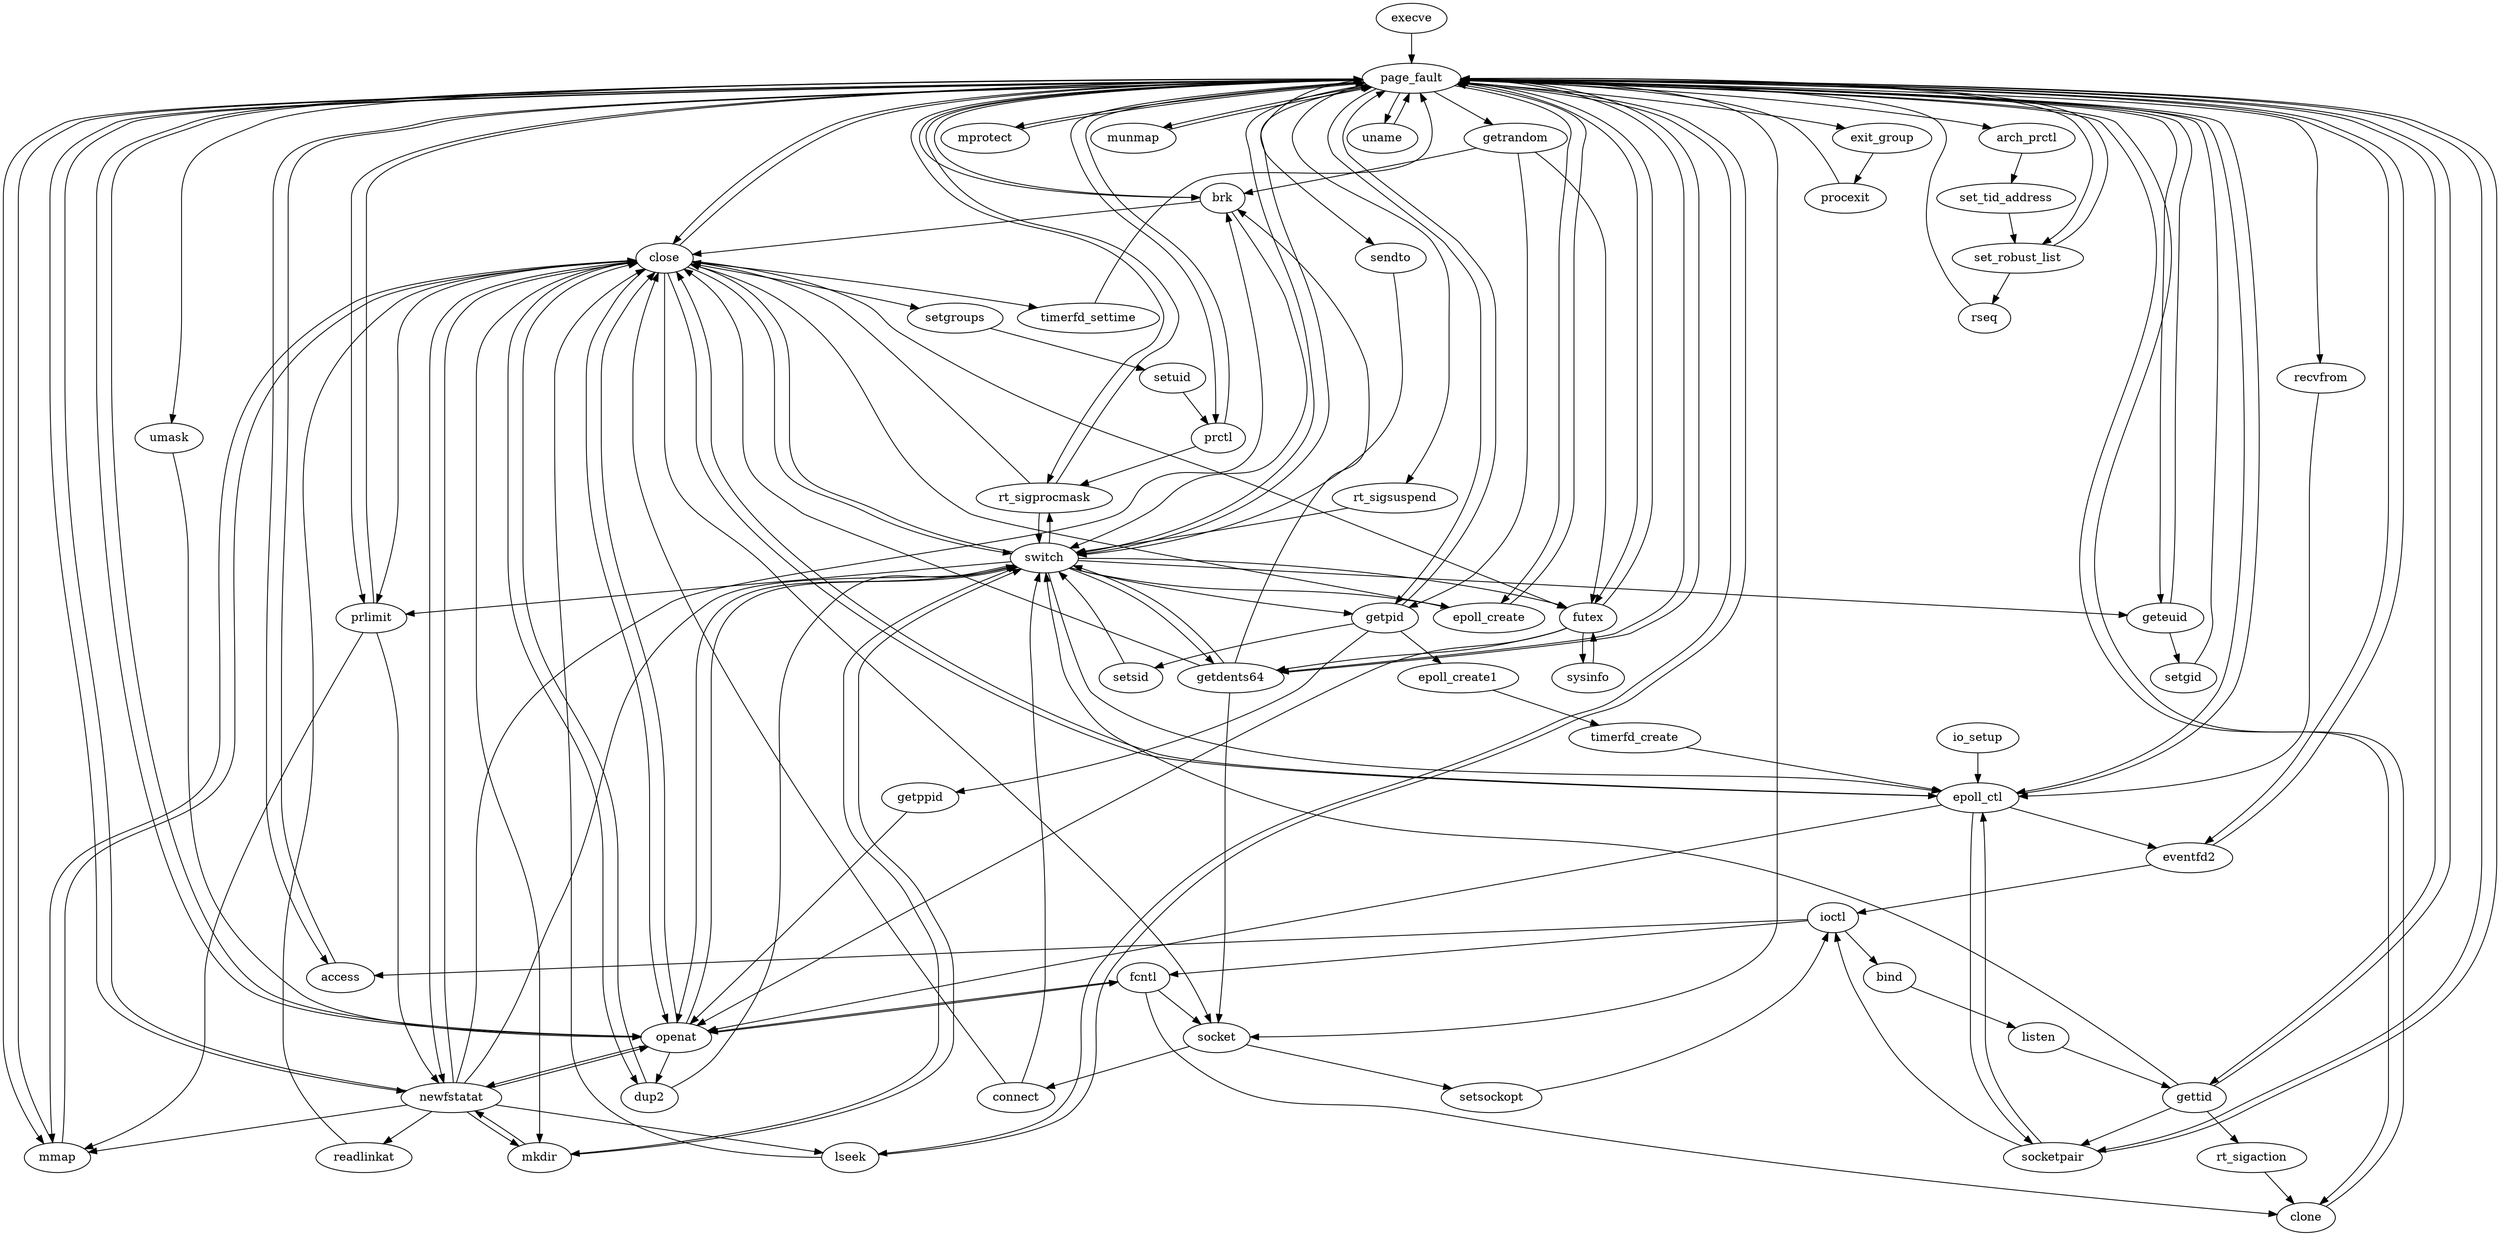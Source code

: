 digraph nginx_syscalls{
 0 [label="execve"];
 1 [label="page_fault"];
 2 [label="brk"];
 3 [label="switch"];
 4 [label="mmap"];
 5 [label="access"];
 6 [label="openat"];
 7 [label="newfstatat"];
 8 [label="close"];
 9 [label="arch_prctl"];
 10 [label="set_tid_address"];
 11 [label="set_robust_list"];
 12 [label="rseq"];
 13 [label="mprotect"];
 14 [label="prlimit"];
 15 [label="munmap"];
 16 [label="getrandom"];
 17 [label="lseek"];
 18 [label="getpid"];
 19 [label="getppid"];
 20 [label="futex"];
 21 [label="sysinfo"];
 22 [label="uname"];
 23 [label="geteuid"];
 24 [label="socket"];
 25 [label="connect"];
 26 [label="epoll_create"];
 27 [label="getdents64"];
 28 [label="mkdir"];
 29 [label="fcntl"];
 30 [label="setsockopt"];
 31 [label="ioctl"];
 32 [label="bind"];
 33 [label="listen"];
 34 [label="gettid"];
 35 [label="rt_sigaction"];
 36 [label="clone"];
 37 [label="exit_group"];
 38 [label="procexit"];
 39 [label="setsid"];
 40 [label="umask"];
 41 [label="dup2"];
 42 [label="rt_sigprocmask"];
 43 [label="socketpair"];
 44 [label="rt_sigsuspend"];
 45 [label="setgid"];
 46 [label="prctl"];
 47 [label="epoll_create1"];
 48 [label="timerfd_create"];
 49 [label="epoll_ctl"];
 50 [label="readlinkat"];
 51 [label="timerfd_settime"];
 52 [label="sendto"];
 53 [label="recvfrom"];
 54 [label="setgroups"];
 55 [label="setuid"];
 56 [label="eventfd2"];
 57 [label="io_setup"];
  
  
 0 -> 1
  
 1 -> 2
  
 2 -> 3
  
 3 -> 1
  
 1 -> 3
  
  
 1 -> 4
  
 4 -> 1
  
 1 -> 5
  
 5 -> 1
  
  
  
 1 -> 6
  
 6 -> 7
  
 7 -> 4
  
 4 -> 8
  
 8 -> 1
  
  
  
  
  
  
  
 1 -> 8
  
  
  
  
  
  
  
 8 -> 6
  
  
 7 -> 1
  
  
  
  
  
  
  
  
  
  
  
  
  
  
  
  
  
  
  
  
  
  
  
  
  
  
  
  
  
 1 -> 9
  
 9 -> 10
  
 10 -> 11
  
 11 -> 12
  
 12 -> 1
  
 1 -> 13
  
 13 -> 1
  
  
  
  
  
  
  
  
  
 1 -> 14
  
 14 -> 1
  
 1 -> 15
  
 15 -> 1
  
  
  
 1 -> 16
  
 16 -> 2
  
 2 -> 1
  
  
  
  
 1 -> 17
  
 17 -> 8
  
  
  
  
 1 -> 18
  
 18 -> 19
  
 19 -> 6
  
 6 -> 3
  
 3 -> 6
  
 6 -> 1
  
 1 -> 20
  
 20 -> 1
  
  
  
  
  
  
  
  
  
  
  
  
 20 -> 6
  
  
  
  
 8 -> 20
  
  
  
 3 -> 20
  
 20 -> 21
  
 21 -> 20
  
  
 1 -> 22
  
 22 -> 1
  
  
  
  
 8 -> 14
  
 14 -> 7
  
  
  
  
  
  
  
  
  
  
 7 -> 3
  
 3 -> 23
  
 23 -> 1
  
 1 -> 24
  
 24 -> 25
  
 25 -> 8
  
 8 -> 24
  
  
  
  
 1 -> 7
  
 7 -> 6
  
  
  
  
  
 7 -> 8
  
  
  
  
 7 -> 17
  
  
  
  
  
  
  
  
 8 -> 7
  
  
  
  
  
  
  
 3 -> 26
  
 26 -> 8
  
  
  
  
  
  
  
  
  
  
  
  
  
  
  
  
  
  
  
  
  
  
  
  
 1 -> 27
  
 27 -> 3
  
 3 -> 27
  
 27 -> 1
  
  
 27 -> 8
  
  
  
  
  
  
  
  
  
  
  
  
 18 -> 1
  
  
  
  
  
  
 16 -> 18
  
  
  
  
  
  
  
  
 8 -> 28
  
 28 -> 3
  
 3 -> 28
  
 28 -> 7
  
 7 -> 28
  
  
  
  
  
  
  
  
  
 6 -> 29
  
 29 -> 6
  
  
 29 -> 24
  
 24 -> 30
  
 30 -> 31
  
 31 -> 32
  
 32 -> 33
  
 33 -> 34
  
 34 -> 3
  
 3 -> 14
  
 14 -> 4
  
  
 1 -> 34
  
 34 -> 35
  
 35 -> 36
  
 36 -> 1
  
  
  
 1 -> 37
  
 37 -> 38
  
 38 -> 1
  
 1 -> 36
  
  
 1 -> 11
  
 11 -> 1
  
  
 18 -> 39
  
 39 -> 3
  
  
 1 -> 40
  
 40 -> 6
  
  
  
 6 -> 41
  
 41 -> 8
  
  
  
  
  
  
  
 3 -> 8
  
 8 -> 41
  
 41 -> 3
  
  
  
 1 -> 42
  
 42 -> 1
  
  
 34 -> 43
  
 43 -> 1
  
 1 -> 43
  
 43 -> 31
  
 31 -> 29
  
 29 -> 36
  
  
  
 34 -> 1
  
 1 -> 44
  
 44 -> 3
  
  
  
  
  
  
  
  
 1 -> 23
  
 23 -> 45
  
 45 -> 1
  
  
  
  
 6 -> 8
  
  
  
  
  
  
  
  
  
  
 17 -> 1
  
  
  
  
  
  
  
  
  
  
  
  
  
  
  
  
  
  
  
  
  
  
  
  
  
  
  
  
  
  
  
  
  
 1 -> 46
  
 46 -> 1
  
  
  
  
 42 -> 3
  
  
  
  
  
  
 7 -> 2
  
  
  
 27 -> 24
  
  
 25 -> 3
  
 3 -> 18
  
 18 -> 47
  
 47 -> 48
  
 48 -> 49
  
 49 -> 1
  
  
 16 -> 20
  
 20 -> 27
  
 27 -> 2
  
 2 -> 8
  
  
  
  
  
  
  
  
  
  
  
  
  
  
  
  
  
  
  
  
  
  
  
  
  
  
  
  
  
  
  
  
  
  
  
  
  
 7 -> 50
  
 50 -> 8
  
  
  
  
  
  
  
  
  
  
  
  
  
  
  
  
  
  
  
  
  
  
  
  
  
  
  
  
  
  
  
  
  
  
  
  
  
  
  
  
  
  
  
  
  
  
  
  
  
  
  
  
  
  
  
 8 -> 49
  
 49 -> 6
  
  
 8 -> 51
  
 51 -> 1
  
 1 -> 52
  
 52 -> 3
  
 3 -> 49
  
  
 1 -> 53
  
 53 -> 49
  
 49 -> 8
  
 8 -> 3
  
 3 -> 42
  
 42 -> 8
  
 8 -> 54
  
 54 -> 55
  
 55 -> 46
  
 46 -> 42
  
  
 1 -> 26
  
 26 -> 1
  
 1 -> 56
  
 56 -> 1
  
 1 -> 49
  
 49 -> 56
  
 56 -> 31
  
 31 -> 5
 57 -> 49
 49 -> 43
 43 -> 49
 8 -> 4
}

